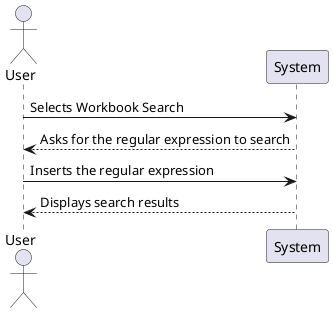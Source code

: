 @startuml
actor User
User -> System: Selects Workbook Search
System --> User: Asks for the regular expression to search


User -> System: Inserts the regular expression
User <-- System: Displays search results

@enduml